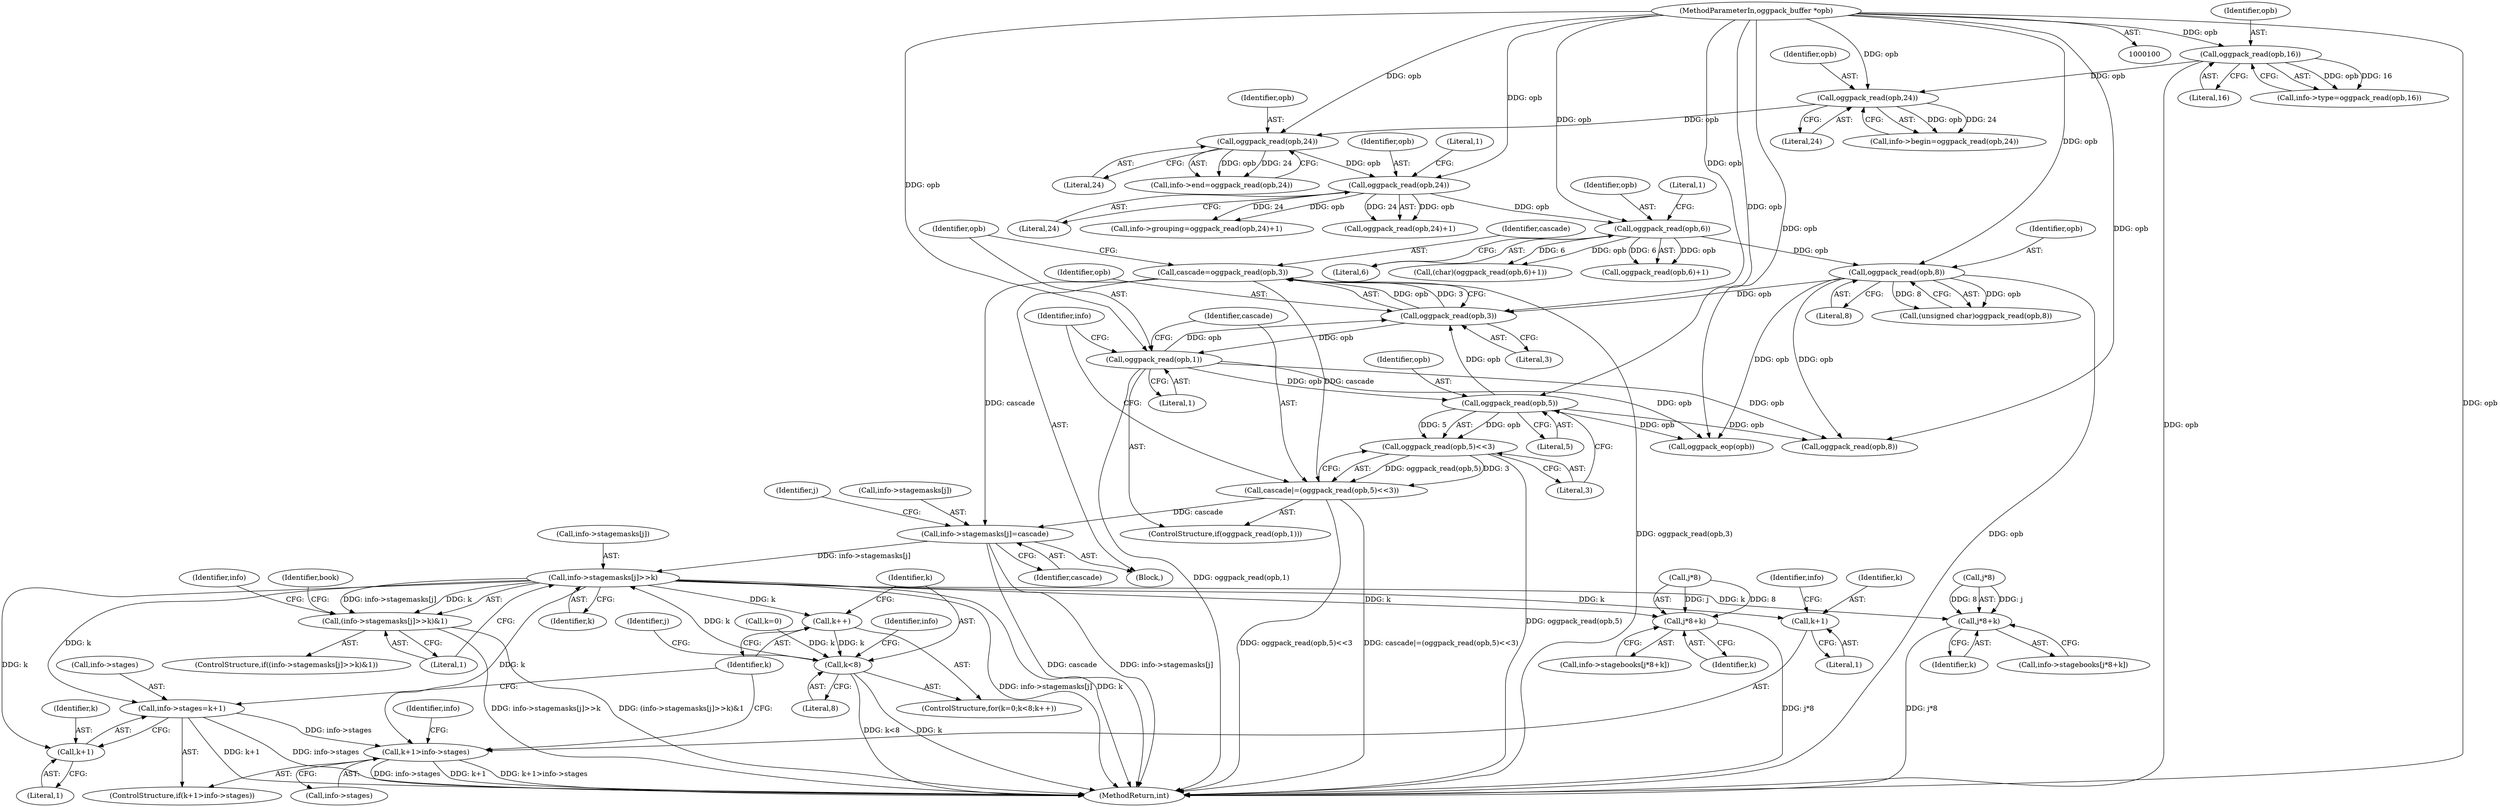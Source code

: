 digraph "1_Android_eeb4e45d5683f88488c083ecf142dc89bc3f0b47_9@array" {
"1000252" [label="(Call,info->stagemasks[j]=cascade)"];
"1000236" [label="(Call,cascade=oggpack_read(opb,3))"];
"1000238" [label="(Call,oggpack_read(opb,3))"];
"1000181" [label="(Call,oggpack_read(opb,8))"];
"1000171" [label="(Call,oggpack_read(opb,6))"];
"1000160" [label="(Call,oggpack_read(opb,24))"];
"1000152" [label="(Call,oggpack_read(opb,24))"];
"1000145" [label="(Call,oggpack_read(opb,24))"];
"1000125" [label="(Call,oggpack_read(opb,16))"];
"1000103" [label="(MethodParameterIn,oggpack_buffer *opb)"];
"1000242" [label="(Call,oggpack_read(opb,1))"];
"1000248" [label="(Call,oggpack_read(opb,5))"];
"1000245" [label="(Call,cascade|=(oggpack_read(opb,5)<<3))"];
"1000247" [label="(Call,oggpack_read(opb,5)<<3)"];
"1000283" [label="(Call,info->stagemasks[j]>>k)"];
"1000278" [label="(Call,k++)"];
"1000275" [label="(Call,k<8)"];
"1000282" [label="(Call,(info->stagemasks[j]>>k)&1)"];
"1000312" [label="(Call,j*8+k)"];
"1000319" [label="(Call,k+1>info->stages)"];
"1000320" [label="(Call,k+1)"];
"1000326" [label="(Call,info->stages=k+1)"];
"1000330" [label="(Call,k+1)"];
"1000339" [label="(Call,j*8+k)"];
"1000283" [label="(Call,info->stagemasks[j]>>k)"];
"1000241" [label="(ControlStructure,if(oggpack_read(opb,1)))"];
"1000275" [label="(Call,k<8)"];
"1000279" [label="(Identifier,k)"];
"1000277" [label="(Literal,8)"];
"1000252" [label="(Call,info->stagemasks[j]=cascade)"];
"1000335" [label="(Call,info->stagebooks[j*8+k])"];
"1000250" [label="(Literal,5)"];
"1000272" [label="(Call,k=0)"];
"1000183" [label="(Literal,8)"];
"1000127" [label="(Literal,16)"];
"1000233" [label="(Identifier,j)"];
"1000332" [label="(Literal,1)"];
"1000297" [label="(Call,oggpack_read(opb,8))"];
"1000312" [label="(Call,j*8+k)"];
"1000308" [label="(Call,info->stagebooks[j*8+k])"];
"1000172" [label="(Identifier,opb)"];
"1000246" [label="(Identifier,cascade)"];
"1000179" [label="(Call,(unsigned char)oggpack_read(opb,8))"];
"1000322" [label="(Literal,1)"];
"1000181" [label="(Call,oggpack_read(opb,8))"];
"1000316" [label="(Identifier,k)"];
"1000339" [label="(Call,j*8+k)"];
"1000173" [label="(Literal,6)"];
"1000258" [label="(Identifier,cascade)"];
"1000330" [label="(Call,k+1)"];
"1000168" [label="(Call,(char)(oggpack_read(opb,6)+1))"];
"1000324" [label="(Identifier,info)"];
"1000286" [label="(Identifier,info)"];
"1000152" [label="(Call,oggpack_read(opb,24))"];
"1000253" [label="(Call,info->stagemasks[j])"];
"1000159" [label="(Call,oggpack_read(opb,24)+1)"];
"1000162" [label="(Literal,24)"];
"1000327" [label="(Call,info->stages)"];
"1000323" [label="(Call,info->stages)"];
"1000245" [label="(Call,cascade|=(oggpack_read(opb,5)<<3))"];
"1000242" [label="(Call,oggpack_read(opb,1))"];
"1000284" [label="(Call,info->stagemasks[j])"];
"1000282" [label="(Call,(info->stagemasks[j]>>k)&1)"];
"1000326" [label="(Call,info->stages=k+1)"];
"1000148" [label="(Call,info->end=oggpack_read(opb,24))"];
"1000153" [label="(Identifier,opb)"];
"1000154" [label="(Literal,24)"];
"1000161" [label="(Identifier,opb)"];
"1000141" [label="(Call,info->begin=oggpack_read(opb,24))"];
"1000343" [label="(Identifier,k)"];
"1000155" [label="(Call,info->grouping=oggpack_read(opb,24)+1)"];
"1000337" [label="(Identifier,info)"];
"1000269" [label="(Identifier,j)"];
"1000240" [label="(Literal,3)"];
"1000234" [label="(Block,)"];
"1000126" [label="(Identifier,opb)"];
"1000248" [label="(Call,oggpack_read(opb,5))"];
"1000244" [label="(Literal,1)"];
"1000318" [label="(ControlStructure,if(k+1>info->stages))"];
"1000170" [label="(Call,oggpack_read(opb,6)+1)"];
"1000146" [label="(Identifier,opb)"];
"1000121" [label="(Call,info->type=oggpack_read(opb,16))"];
"1000290" [label="(Literal,1)"];
"1000346" [label="(Call,oggpack_eop(opb))"];
"1000271" [label="(ControlStructure,for(k=0;k<8;k++))"];
"1000163" [label="(Literal,1)"];
"1000238" [label="(Call,oggpack_read(opb,3))"];
"1000147" [label="(Literal,24)"];
"1000276" [label="(Identifier,k)"];
"1000320" [label="(Call,k+1)"];
"1000255" [label="(Identifier,info)"];
"1000294" [label="(Identifier,book)"];
"1000289" [label="(Identifier,k)"];
"1000239" [label="(Identifier,opb)"];
"1000321" [label="(Identifier,k)"];
"1000313" [label="(Call,j*8)"];
"1000125" [label="(Call,oggpack_read(opb,16))"];
"1000247" [label="(Call,oggpack_read(opb,5)<<3)"];
"1000182" [label="(Identifier,opb)"];
"1000174" [label="(Literal,1)"];
"1000251" [label="(Literal,3)"];
"1000145" [label="(Call,oggpack_read(opb,24))"];
"1000171" [label="(Call,oggpack_read(opb,6))"];
"1000281" [label="(ControlStructure,if((info->stagemasks[j]>>k)&1))"];
"1000236" [label="(Call,cascade=oggpack_read(opb,3))"];
"1000328" [label="(Identifier,info)"];
"1000249" [label="(Identifier,opb)"];
"1000103" [label="(MethodParameterIn,oggpack_buffer *opb)"];
"1000356" [label="(MethodReturn,int)"];
"1000237" [label="(Identifier,cascade)"];
"1000319" [label="(Call,k+1>info->stages)"];
"1000331" [label="(Identifier,k)"];
"1000243" [label="(Identifier,opb)"];
"1000340" [label="(Call,j*8)"];
"1000278" [label="(Call,k++)"];
"1000160" [label="(Call,oggpack_read(opb,24))"];
"1000252" -> "1000234"  [label="AST: "];
"1000252" -> "1000258"  [label="CFG: "];
"1000253" -> "1000252"  [label="AST: "];
"1000258" -> "1000252"  [label="AST: "];
"1000233" -> "1000252"  [label="CFG: "];
"1000252" -> "1000356"  [label="DDG: info->stagemasks[j]"];
"1000252" -> "1000356"  [label="DDG: cascade"];
"1000236" -> "1000252"  [label="DDG: cascade"];
"1000245" -> "1000252"  [label="DDG: cascade"];
"1000252" -> "1000283"  [label="DDG: info->stagemasks[j]"];
"1000236" -> "1000234"  [label="AST: "];
"1000236" -> "1000238"  [label="CFG: "];
"1000237" -> "1000236"  [label="AST: "];
"1000238" -> "1000236"  [label="AST: "];
"1000243" -> "1000236"  [label="CFG: "];
"1000236" -> "1000356"  [label="DDG: oggpack_read(opb,3)"];
"1000238" -> "1000236"  [label="DDG: opb"];
"1000238" -> "1000236"  [label="DDG: 3"];
"1000236" -> "1000245"  [label="DDG: cascade"];
"1000238" -> "1000240"  [label="CFG: "];
"1000239" -> "1000238"  [label="AST: "];
"1000240" -> "1000238"  [label="AST: "];
"1000181" -> "1000238"  [label="DDG: opb"];
"1000242" -> "1000238"  [label="DDG: opb"];
"1000248" -> "1000238"  [label="DDG: opb"];
"1000103" -> "1000238"  [label="DDG: opb"];
"1000238" -> "1000242"  [label="DDG: opb"];
"1000181" -> "1000179"  [label="AST: "];
"1000181" -> "1000183"  [label="CFG: "];
"1000182" -> "1000181"  [label="AST: "];
"1000183" -> "1000181"  [label="AST: "];
"1000179" -> "1000181"  [label="CFG: "];
"1000181" -> "1000356"  [label="DDG: opb"];
"1000181" -> "1000179"  [label="DDG: opb"];
"1000181" -> "1000179"  [label="DDG: 8"];
"1000171" -> "1000181"  [label="DDG: opb"];
"1000103" -> "1000181"  [label="DDG: opb"];
"1000181" -> "1000297"  [label="DDG: opb"];
"1000181" -> "1000346"  [label="DDG: opb"];
"1000171" -> "1000170"  [label="AST: "];
"1000171" -> "1000173"  [label="CFG: "];
"1000172" -> "1000171"  [label="AST: "];
"1000173" -> "1000171"  [label="AST: "];
"1000174" -> "1000171"  [label="CFG: "];
"1000171" -> "1000168"  [label="DDG: opb"];
"1000171" -> "1000168"  [label="DDG: 6"];
"1000171" -> "1000170"  [label="DDG: opb"];
"1000171" -> "1000170"  [label="DDG: 6"];
"1000160" -> "1000171"  [label="DDG: opb"];
"1000103" -> "1000171"  [label="DDG: opb"];
"1000160" -> "1000159"  [label="AST: "];
"1000160" -> "1000162"  [label="CFG: "];
"1000161" -> "1000160"  [label="AST: "];
"1000162" -> "1000160"  [label="AST: "];
"1000163" -> "1000160"  [label="CFG: "];
"1000160" -> "1000155"  [label="DDG: opb"];
"1000160" -> "1000155"  [label="DDG: 24"];
"1000160" -> "1000159"  [label="DDG: opb"];
"1000160" -> "1000159"  [label="DDG: 24"];
"1000152" -> "1000160"  [label="DDG: opb"];
"1000103" -> "1000160"  [label="DDG: opb"];
"1000152" -> "1000148"  [label="AST: "];
"1000152" -> "1000154"  [label="CFG: "];
"1000153" -> "1000152"  [label="AST: "];
"1000154" -> "1000152"  [label="AST: "];
"1000148" -> "1000152"  [label="CFG: "];
"1000152" -> "1000148"  [label="DDG: opb"];
"1000152" -> "1000148"  [label="DDG: 24"];
"1000145" -> "1000152"  [label="DDG: opb"];
"1000103" -> "1000152"  [label="DDG: opb"];
"1000145" -> "1000141"  [label="AST: "];
"1000145" -> "1000147"  [label="CFG: "];
"1000146" -> "1000145"  [label="AST: "];
"1000147" -> "1000145"  [label="AST: "];
"1000141" -> "1000145"  [label="CFG: "];
"1000145" -> "1000141"  [label="DDG: opb"];
"1000145" -> "1000141"  [label="DDG: 24"];
"1000125" -> "1000145"  [label="DDG: opb"];
"1000103" -> "1000145"  [label="DDG: opb"];
"1000125" -> "1000121"  [label="AST: "];
"1000125" -> "1000127"  [label="CFG: "];
"1000126" -> "1000125"  [label="AST: "];
"1000127" -> "1000125"  [label="AST: "];
"1000121" -> "1000125"  [label="CFG: "];
"1000125" -> "1000356"  [label="DDG: opb"];
"1000125" -> "1000121"  [label="DDG: opb"];
"1000125" -> "1000121"  [label="DDG: 16"];
"1000103" -> "1000125"  [label="DDG: opb"];
"1000103" -> "1000100"  [label="AST: "];
"1000103" -> "1000356"  [label="DDG: opb"];
"1000103" -> "1000242"  [label="DDG: opb"];
"1000103" -> "1000248"  [label="DDG: opb"];
"1000103" -> "1000297"  [label="DDG: opb"];
"1000103" -> "1000346"  [label="DDG: opb"];
"1000242" -> "1000241"  [label="AST: "];
"1000242" -> "1000244"  [label="CFG: "];
"1000243" -> "1000242"  [label="AST: "];
"1000244" -> "1000242"  [label="AST: "];
"1000246" -> "1000242"  [label="CFG: "];
"1000255" -> "1000242"  [label="CFG: "];
"1000242" -> "1000356"  [label="DDG: oggpack_read(opb,1)"];
"1000242" -> "1000248"  [label="DDG: opb"];
"1000242" -> "1000297"  [label="DDG: opb"];
"1000242" -> "1000346"  [label="DDG: opb"];
"1000248" -> "1000247"  [label="AST: "];
"1000248" -> "1000250"  [label="CFG: "];
"1000249" -> "1000248"  [label="AST: "];
"1000250" -> "1000248"  [label="AST: "];
"1000251" -> "1000248"  [label="CFG: "];
"1000248" -> "1000247"  [label="DDG: opb"];
"1000248" -> "1000247"  [label="DDG: 5"];
"1000248" -> "1000297"  [label="DDG: opb"];
"1000248" -> "1000346"  [label="DDG: opb"];
"1000245" -> "1000241"  [label="AST: "];
"1000245" -> "1000247"  [label="CFG: "];
"1000246" -> "1000245"  [label="AST: "];
"1000247" -> "1000245"  [label="AST: "];
"1000255" -> "1000245"  [label="CFG: "];
"1000245" -> "1000356"  [label="DDG: cascade|=(oggpack_read(opb,5)<<3)"];
"1000245" -> "1000356"  [label="DDG: oggpack_read(opb,5)<<3"];
"1000247" -> "1000245"  [label="DDG: oggpack_read(opb,5)"];
"1000247" -> "1000245"  [label="DDG: 3"];
"1000247" -> "1000251"  [label="CFG: "];
"1000251" -> "1000247"  [label="AST: "];
"1000247" -> "1000356"  [label="DDG: oggpack_read(opb,5)"];
"1000283" -> "1000282"  [label="AST: "];
"1000283" -> "1000289"  [label="CFG: "];
"1000284" -> "1000283"  [label="AST: "];
"1000289" -> "1000283"  [label="AST: "];
"1000290" -> "1000283"  [label="CFG: "];
"1000283" -> "1000356"  [label="DDG: info->stagemasks[j]"];
"1000283" -> "1000356"  [label="DDG: k"];
"1000283" -> "1000278"  [label="DDG: k"];
"1000283" -> "1000282"  [label="DDG: info->stagemasks[j]"];
"1000283" -> "1000282"  [label="DDG: k"];
"1000275" -> "1000283"  [label="DDG: k"];
"1000283" -> "1000312"  [label="DDG: k"];
"1000283" -> "1000319"  [label="DDG: k"];
"1000283" -> "1000320"  [label="DDG: k"];
"1000283" -> "1000326"  [label="DDG: k"];
"1000283" -> "1000330"  [label="DDG: k"];
"1000283" -> "1000339"  [label="DDG: k"];
"1000278" -> "1000271"  [label="AST: "];
"1000278" -> "1000279"  [label="CFG: "];
"1000279" -> "1000278"  [label="AST: "];
"1000276" -> "1000278"  [label="CFG: "];
"1000278" -> "1000275"  [label="DDG: k"];
"1000275" -> "1000271"  [label="AST: "];
"1000275" -> "1000277"  [label="CFG: "];
"1000276" -> "1000275"  [label="AST: "];
"1000277" -> "1000275"  [label="AST: "];
"1000286" -> "1000275"  [label="CFG: "];
"1000269" -> "1000275"  [label="CFG: "];
"1000275" -> "1000356"  [label="DDG: k<8"];
"1000275" -> "1000356"  [label="DDG: k"];
"1000272" -> "1000275"  [label="DDG: k"];
"1000282" -> "1000281"  [label="AST: "];
"1000282" -> "1000290"  [label="CFG: "];
"1000290" -> "1000282"  [label="AST: "];
"1000294" -> "1000282"  [label="CFG: "];
"1000337" -> "1000282"  [label="CFG: "];
"1000282" -> "1000356"  [label="DDG: (info->stagemasks[j]>>k)&1"];
"1000282" -> "1000356"  [label="DDG: info->stagemasks[j]>>k"];
"1000312" -> "1000308"  [label="AST: "];
"1000312" -> "1000316"  [label="CFG: "];
"1000313" -> "1000312"  [label="AST: "];
"1000316" -> "1000312"  [label="AST: "];
"1000308" -> "1000312"  [label="CFG: "];
"1000312" -> "1000356"  [label="DDG: j*8"];
"1000313" -> "1000312"  [label="DDG: j"];
"1000313" -> "1000312"  [label="DDG: 8"];
"1000319" -> "1000318"  [label="AST: "];
"1000319" -> "1000323"  [label="CFG: "];
"1000320" -> "1000319"  [label="AST: "];
"1000323" -> "1000319"  [label="AST: "];
"1000328" -> "1000319"  [label="CFG: "];
"1000279" -> "1000319"  [label="CFG: "];
"1000319" -> "1000356"  [label="DDG: k+1>info->stages"];
"1000319" -> "1000356"  [label="DDG: info->stages"];
"1000319" -> "1000356"  [label="DDG: k+1"];
"1000326" -> "1000319"  [label="DDG: info->stages"];
"1000320" -> "1000322"  [label="CFG: "];
"1000321" -> "1000320"  [label="AST: "];
"1000322" -> "1000320"  [label="AST: "];
"1000324" -> "1000320"  [label="CFG: "];
"1000326" -> "1000318"  [label="AST: "];
"1000326" -> "1000330"  [label="CFG: "];
"1000327" -> "1000326"  [label="AST: "];
"1000330" -> "1000326"  [label="AST: "];
"1000279" -> "1000326"  [label="CFG: "];
"1000326" -> "1000356"  [label="DDG: k+1"];
"1000326" -> "1000356"  [label="DDG: info->stages"];
"1000330" -> "1000332"  [label="CFG: "];
"1000331" -> "1000330"  [label="AST: "];
"1000332" -> "1000330"  [label="AST: "];
"1000339" -> "1000335"  [label="AST: "];
"1000339" -> "1000343"  [label="CFG: "];
"1000340" -> "1000339"  [label="AST: "];
"1000343" -> "1000339"  [label="AST: "];
"1000335" -> "1000339"  [label="CFG: "];
"1000339" -> "1000356"  [label="DDG: j*8"];
"1000340" -> "1000339"  [label="DDG: j"];
"1000340" -> "1000339"  [label="DDG: 8"];
}
